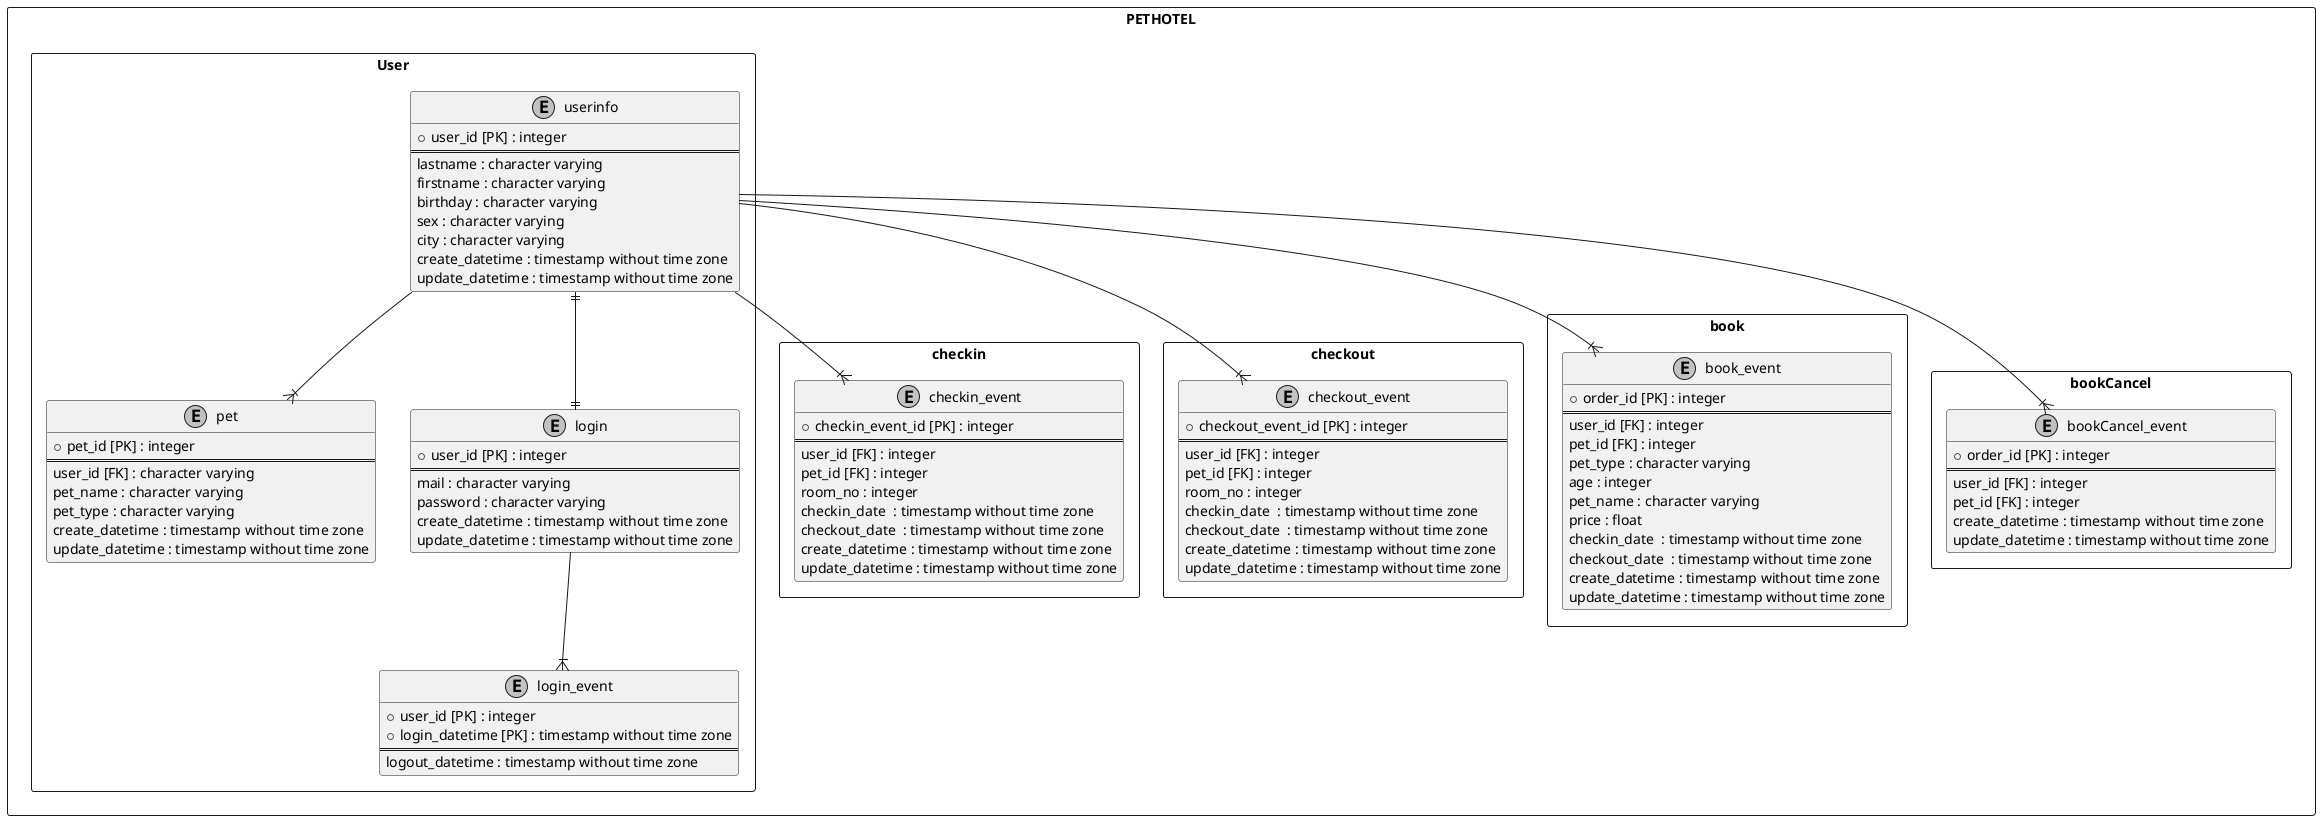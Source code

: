 @startuml

skinparam monochrome true

package "PETHOTEL" <<rectangle>> {
  package "User" <<rectangle>> {
    ' テーブル
    entity "userinfo" {
      + user_id [PK] : integer
      ==
      lastname : character varying
      firstname : character varying
      birthday : character varying
      sex : character varying
      city : character varying
      create_datetime : timestamp without time zone
      update_datetime : timestamp without time zone
    }
    entity "pet" {
      + pet_id [PK] : integer
      ==
      user_id [FK] : character varying
      pet_name : character varying
      pet_type : character varying
      create_datetime : timestamp without time zone
      update_datetime : timestamp without time zone
    }
    entity "login" {
      + user_id [PK] : integer
      ==
      mail : character varying
      password : character varying
      create_datetime : timestamp without time zone
      update_datetime : timestamp without time zone
    }
    entity "login_event" {
      + user_id [PK] : integer
      + login_datetime [PK] : timestamp without time zone
      ==
      logout_datetime : timestamp without time zone
    }

    ' リレーション
    userinfo ||--|| login
    userinfo --|{ pet
    login --|{ login_event
  }

  package "checkin" <<rectangle>>{
    ' テーブル
    entity "checkin_event"{
      + checkin_event_id [PK] : integer
      ==
      user_id [FK] : integer
      pet_id [FK] : integer
      room_no : integer
      checkin_date  : timestamp without time zone
      checkout_date  : timestamp without time zone
      create_datetime : timestamp without time zone
      update_datetime : timestamp without time zone
    }

  }

  package "checkout" <<rectangle>>{
    ' テーブル
    entity "checkout_event"{
      + checkout_event_id [PK] : integer
      ==
      user_id [FK] : integer
      pet_id [FK] : integer
      room_no : integer
      checkin_date  : timestamp without time zone
      checkout_date  : timestamp without time zone
      create_datetime : timestamp without time zone
      update_datetime : timestamp without time zone
    }

  }

  package "book" <<rectangle>>{
    ' テーブル
    entity "book_event"{
      + order_id [PK] : integer
      ==
      user_id [FK] : integer
      pet_id [FK] : integer
      pet_type : character varying
      age : integer
      pet_name : character varying
      price : float
      checkin_date  : timestamp without time zone
      checkout_date  : timestamp without time zone
      create_datetime : timestamp without time zone
      update_datetime : timestamp without time zone
    }
  }

  package "bookCancel" <<rectangle>>{
    ' テーブル
    entity "bookCancel_event"{
      + order_id [PK] : integer
      ==
      user_id [FK] : integer
      pet_id [FK] : integer
      create_datetime : timestamp without time zone
      update_datetime : timestamp without time zone
    }
  }
  ' リレーション
  userinfo --|{ checkin_event
  userinfo --|{ checkout_event
  userinfo --|{ book_event
  userinfo --|{ bookCancel_event


}
@enduml